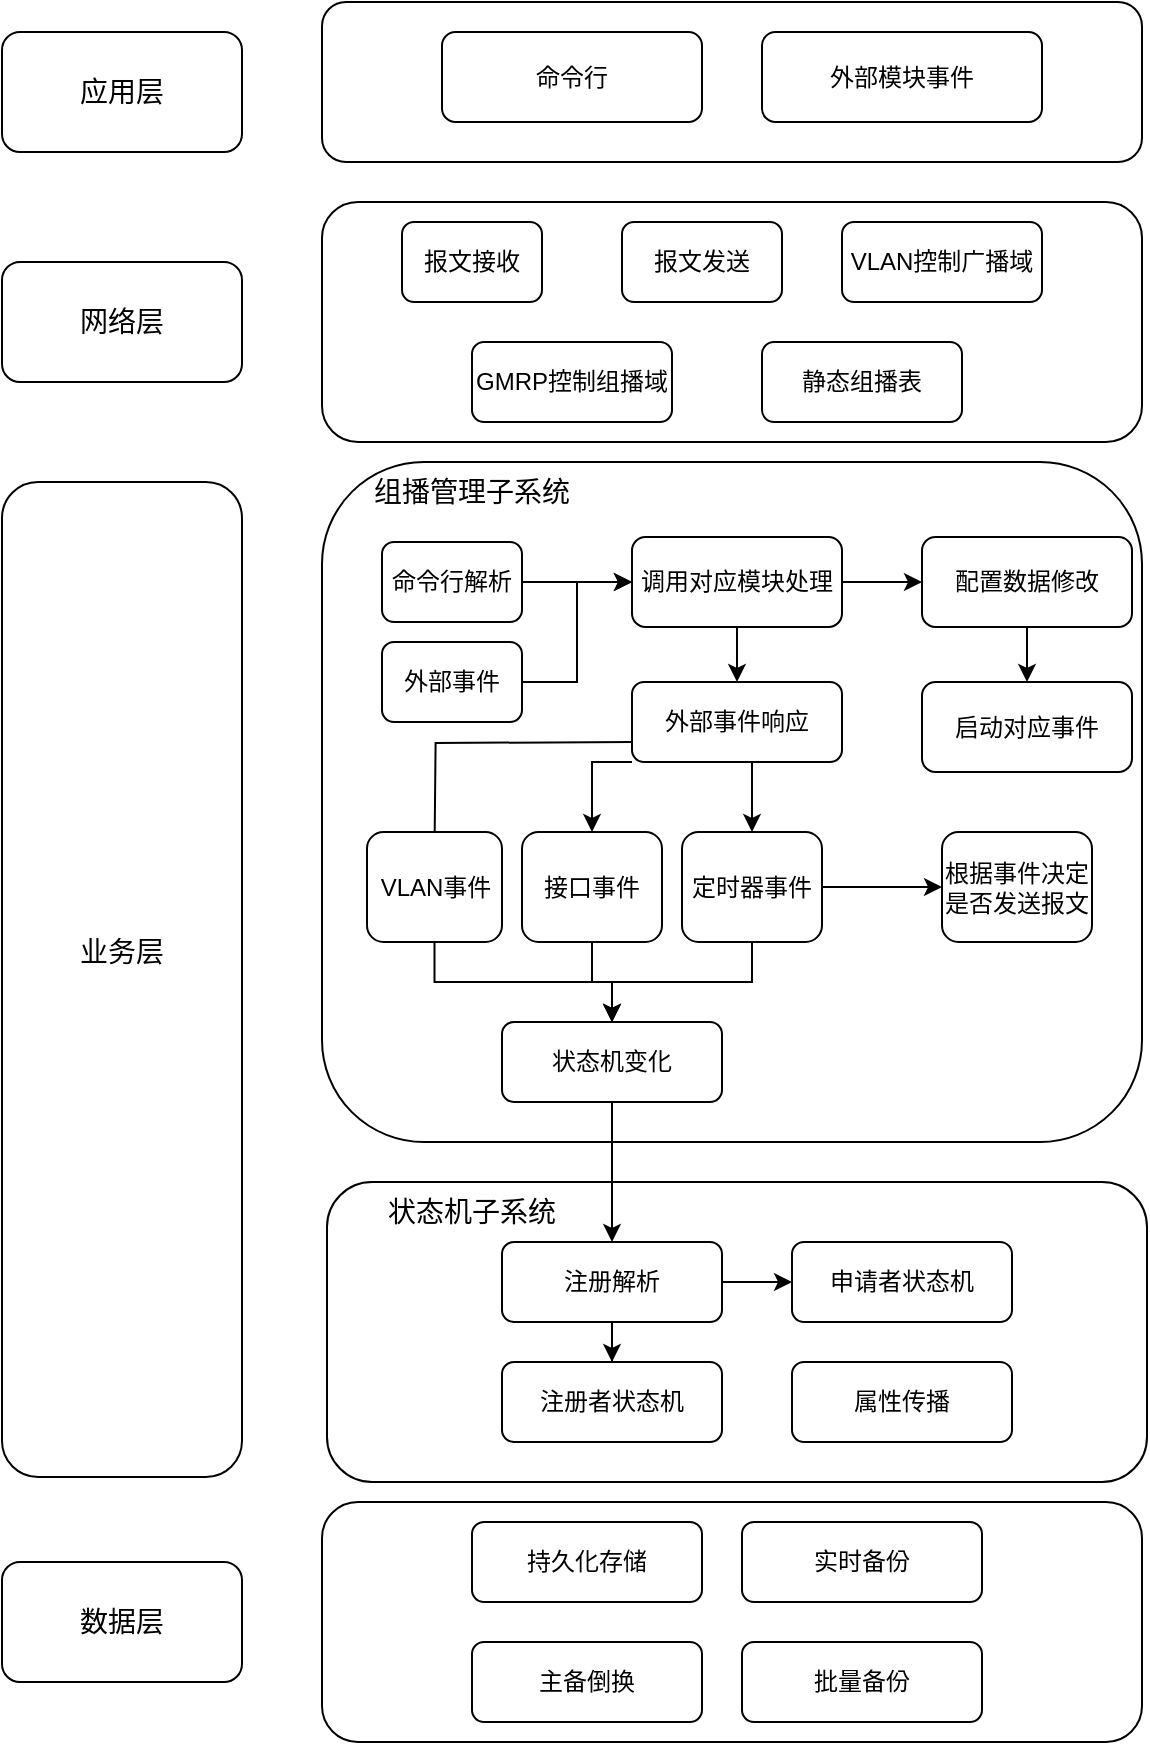 <mxfile version="22.1.5" type="github">
  <diagram name="第 1 页" id="efXt2ol2y2EKNB5jBHQW">
    <mxGraphModel dx="1026" dy="471" grid="1" gridSize="10" guides="1" tooltips="1" connect="1" arrows="1" fold="1" page="1" pageScale="1" pageWidth="827" pageHeight="1169" math="0" shadow="0">
      <root>
        <mxCell id="0" />
        <mxCell id="1" parent="0" />
        <mxCell id="TPhS0uvGKWLqgsUkQVMk-58" value="" style="rounded=1;whiteSpace=wrap;html=1;" vertex="1" parent="1">
          <mxGeometry x="252.5" y="760" width="410" height="150" as="geometry" />
        </mxCell>
        <mxCell id="TPhS0uvGKWLqgsUkQVMk-4" value="" style="rounded=1;whiteSpace=wrap;html=1;" vertex="1" parent="1">
          <mxGeometry x="90" y="185" width="120" height="60" as="geometry" />
        </mxCell>
        <mxCell id="TPhS0uvGKWLqgsUkQVMk-3" value="&lt;font style=&quot;font-size: 14px;&quot;&gt;应用层&lt;/font&gt;" style="text;html=1;strokeColor=none;fillColor=none;align=center;verticalAlign=middle;whiteSpace=wrap;rounded=0;" vertex="1" parent="1">
          <mxGeometry x="120" y="200" width="60" height="30" as="geometry" />
        </mxCell>
        <mxCell id="TPhS0uvGKWLqgsUkQVMk-5" value="" style="rounded=1;whiteSpace=wrap;html=1;" vertex="1" parent="1">
          <mxGeometry x="250" y="170" width="410" height="80" as="geometry" />
        </mxCell>
        <mxCell id="TPhS0uvGKWLqgsUkQVMk-6" value="命令行" style="rounded=1;whiteSpace=wrap;html=1;" vertex="1" parent="1">
          <mxGeometry x="310" y="185" width="130" height="45" as="geometry" />
        </mxCell>
        <mxCell id="TPhS0uvGKWLqgsUkQVMk-7" value="外部模块事件" style="rounded=1;whiteSpace=wrap;html=1;" vertex="1" parent="1">
          <mxGeometry x="470" y="185" width="140" height="45" as="geometry" />
        </mxCell>
        <mxCell id="TPhS0uvGKWLqgsUkQVMk-8" value="" style="rounded=1;whiteSpace=wrap;html=1;" vertex="1" parent="1">
          <mxGeometry x="90" y="300" width="120" height="60" as="geometry" />
        </mxCell>
        <mxCell id="TPhS0uvGKWLqgsUkQVMk-9" value="&lt;span style=&quot;font-size: 14px;&quot;&gt;网络层&lt;/span&gt;" style="text;html=1;strokeColor=none;fillColor=none;align=center;verticalAlign=middle;whiteSpace=wrap;rounded=0;" vertex="1" parent="1">
          <mxGeometry x="120" y="315" width="60" height="30" as="geometry" />
        </mxCell>
        <mxCell id="TPhS0uvGKWLqgsUkQVMk-10" value="" style="rounded=1;whiteSpace=wrap;html=1;" vertex="1" parent="1">
          <mxGeometry x="250" y="270" width="410" height="120" as="geometry" />
        </mxCell>
        <mxCell id="TPhS0uvGKWLqgsUkQVMk-11" value="报文接收" style="rounded=1;whiteSpace=wrap;html=1;" vertex="1" parent="1">
          <mxGeometry x="290" y="280" width="70" height="40" as="geometry" />
        </mxCell>
        <mxCell id="TPhS0uvGKWLqgsUkQVMk-15" value="报文发送" style="rounded=1;whiteSpace=wrap;html=1;" vertex="1" parent="1">
          <mxGeometry x="400" y="280" width="80" height="40" as="geometry" />
        </mxCell>
        <mxCell id="TPhS0uvGKWLqgsUkQVMk-17" value="VLAN控制广播域" style="rounded=1;whiteSpace=wrap;html=1;" vertex="1" parent="1">
          <mxGeometry x="510" y="280" width="100" height="40" as="geometry" />
        </mxCell>
        <mxCell id="TPhS0uvGKWLqgsUkQVMk-18" value="GMRP控制组播域" style="rounded=1;whiteSpace=wrap;html=1;" vertex="1" parent="1">
          <mxGeometry x="325" y="340" width="100" height="40" as="geometry" />
        </mxCell>
        <mxCell id="TPhS0uvGKWLqgsUkQVMk-19" value="静态组播表" style="rounded=1;whiteSpace=wrap;html=1;" vertex="1" parent="1">
          <mxGeometry x="470" y="340" width="100" height="40" as="geometry" />
        </mxCell>
        <mxCell id="TPhS0uvGKWLqgsUkQVMk-20" value="" style="rounded=1;whiteSpace=wrap;html=1;" vertex="1" parent="1">
          <mxGeometry x="90" y="410" width="120" height="497.5" as="geometry" />
        </mxCell>
        <mxCell id="TPhS0uvGKWLqgsUkQVMk-21" value="&lt;span style=&quot;font-size: 14px;&quot;&gt;业务层&lt;/span&gt;" style="text;html=1;strokeColor=none;fillColor=none;align=center;verticalAlign=middle;whiteSpace=wrap;rounded=0;" vertex="1" parent="1">
          <mxGeometry x="120" y="630" width="60" height="30" as="geometry" />
        </mxCell>
        <mxCell id="TPhS0uvGKWLqgsUkQVMk-22" value="" style="rounded=1;whiteSpace=wrap;html=1;" vertex="1" parent="1">
          <mxGeometry x="250" y="400" width="410" height="340" as="geometry" />
        </mxCell>
        <mxCell id="TPhS0uvGKWLqgsUkQVMk-29" value="&lt;font style=&quot;font-size: 14px;&quot;&gt;组播管理子系统&lt;/font&gt;" style="text;html=1;strokeColor=none;fillColor=none;align=center;verticalAlign=middle;whiteSpace=wrap;rounded=0;" vertex="1" parent="1">
          <mxGeometry x="260" y="400" width="130" height="30" as="geometry" />
        </mxCell>
        <mxCell id="TPhS0uvGKWLqgsUkQVMk-33" value="" style="edgeStyle=orthogonalEdgeStyle;rounded=0;orthogonalLoop=1;jettySize=auto;html=1;" edge="1" parent="1" source="TPhS0uvGKWLqgsUkQVMk-31" target="TPhS0uvGKWLqgsUkQVMk-32">
          <mxGeometry relative="1" as="geometry" />
        </mxCell>
        <mxCell id="TPhS0uvGKWLqgsUkQVMk-31" value="命令行解析" style="rounded=1;whiteSpace=wrap;html=1;" vertex="1" parent="1">
          <mxGeometry x="280" y="440" width="70" height="40" as="geometry" />
        </mxCell>
        <mxCell id="TPhS0uvGKWLqgsUkQVMk-37" style="edgeStyle=orthogonalEdgeStyle;rounded=0;orthogonalLoop=1;jettySize=auto;html=1;" edge="1" parent="1" source="TPhS0uvGKWLqgsUkQVMk-32" target="TPhS0uvGKWLqgsUkQVMk-36">
          <mxGeometry relative="1" as="geometry" />
        </mxCell>
        <mxCell id="TPhS0uvGKWLqgsUkQVMk-41" style="edgeStyle=orthogonalEdgeStyle;rounded=0;orthogonalLoop=1;jettySize=auto;html=1;" edge="1" parent="1" source="TPhS0uvGKWLqgsUkQVMk-32" target="TPhS0uvGKWLqgsUkQVMk-40">
          <mxGeometry relative="1" as="geometry" />
        </mxCell>
        <mxCell id="TPhS0uvGKWLqgsUkQVMk-32" value="调用对应模块处理" style="whiteSpace=wrap;html=1;rounded=1;" vertex="1" parent="1">
          <mxGeometry x="405" y="437.5" width="105" height="45" as="geometry" />
        </mxCell>
        <mxCell id="TPhS0uvGKWLqgsUkQVMk-35" style="edgeStyle=orthogonalEdgeStyle;rounded=0;orthogonalLoop=1;jettySize=auto;html=1;entryX=0;entryY=0.5;entryDx=0;entryDy=0;" edge="1" parent="1" source="TPhS0uvGKWLqgsUkQVMk-34" target="TPhS0uvGKWLqgsUkQVMk-32">
          <mxGeometry relative="1" as="geometry" />
        </mxCell>
        <mxCell id="TPhS0uvGKWLqgsUkQVMk-34" value="外部事件" style="rounded=1;whiteSpace=wrap;html=1;" vertex="1" parent="1">
          <mxGeometry x="280" y="490" width="70" height="40" as="geometry" />
        </mxCell>
        <mxCell id="TPhS0uvGKWLqgsUkQVMk-39" value="" style="edgeStyle=orthogonalEdgeStyle;rounded=0;orthogonalLoop=1;jettySize=auto;html=1;" edge="1" parent="1" source="TPhS0uvGKWLqgsUkQVMk-36" target="TPhS0uvGKWLqgsUkQVMk-50">
          <mxGeometry relative="1" as="geometry">
            <mxPoint x="602.5" y="510" as="targetPoint" />
          </mxGeometry>
        </mxCell>
        <mxCell id="TPhS0uvGKWLqgsUkQVMk-36" value="配置数据修改" style="whiteSpace=wrap;html=1;rounded=1;" vertex="1" parent="1">
          <mxGeometry x="550" y="437.5" width="105" height="45" as="geometry" />
        </mxCell>
        <mxCell id="TPhS0uvGKWLqgsUkQVMk-45" style="edgeStyle=orthogonalEdgeStyle;rounded=0;orthogonalLoop=1;jettySize=auto;html=1;entryX=0.5;entryY=0;entryDx=0;entryDy=0;" edge="1" parent="1">
          <mxGeometry relative="1" as="geometry">
            <mxPoint x="405" y="540" as="sourcePoint" />
            <mxPoint x="306.25" y="595" as="targetPoint" />
          </mxGeometry>
        </mxCell>
        <mxCell id="TPhS0uvGKWLqgsUkQVMk-46" style="edgeStyle=orthogonalEdgeStyle;rounded=0;orthogonalLoop=1;jettySize=auto;html=1;" edge="1" parent="1" source="TPhS0uvGKWLqgsUkQVMk-40" target="TPhS0uvGKWLqgsUkQVMk-43">
          <mxGeometry relative="1" as="geometry">
            <Array as="points">
              <mxPoint x="385" y="550" />
            </Array>
          </mxGeometry>
        </mxCell>
        <mxCell id="TPhS0uvGKWLqgsUkQVMk-48" style="edgeStyle=orthogonalEdgeStyle;rounded=0;orthogonalLoop=1;jettySize=auto;html=1;" edge="1" parent="1" source="TPhS0uvGKWLqgsUkQVMk-40" target="TPhS0uvGKWLqgsUkQVMk-44">
          <mxGeometry relative="1" as="geometry">
            <Array as="points">
              <mxPoint x="465" y="560" />
              <mxPoint x="465" y="560" />
            </Array>
          </mxGeometry>
        </mxCell>
        <mxCell id="TPhS0uvGKWLqgsUkQVMk-40" value="外部事件响应" style="whiteSpace=wrap;html=1;rounded=1;" vertex="1" parent="1">
          <mxGeometry x="405" y="510" width="105" height="40" as="geometry" />
        </mxCell>
        <mxCell id="TPhS0uvGKWLqgsUkQVMk-53" style="edgeStyle=orthogonalEdgeStyle;rounded=0;orthogonalLoop=1;jettySize=auto;html=1;entryX=0.5;entryY=0;entryDx=0;entryDy=0;" edge="1" parent="1" source="TPhS0uvGKWLqgsUkQVMk-42" target="TPhS0uvGKWLqgsUkQVMk-52">
          <mxGeometry relative="1" as="geometry" />
        </mxCell>
        <mxCell id="TPhS0uvGKWLqgsUkQVMk-42" value="VLAN事件" style="whiteSpace=wrap;html=1;rounded=1;" vertex="1" parent="1">
          <mxGeometry x="272.5" y="585" width="67.5" height="55" as="geometry" />
        </mxCell>
        <mxCell id="TPhS0uvGKWLqgsUkQVMk-54" style="edgeStyle=orthogonalEdgeStyle;rounded=0;orthogonalLoop=1;jettySize=auto;html=1;" edge="1" parent="1" source="TPhS0uvGKWLqgsUkQVMk-43" target="TPhS0uvGKWLqgsUkQVMk-52">
          <mxGeometry relative="1" as="geometry" />
        </mxCell>
        <mxCell id="TPhS0uvGKWLqgsUkQVMk-43" value="接口事件" style="whiteSpace=wrap;html=1;rounded=1;" vertex="1" parent="1">
          <mxGeometry x="350" y="585" width="70" height="55" as="geometry" />
        </mxCell>
        <mxCell id="TPhS0uvGKWLqgsUkQVMk-55" style="edgeStyle=orthogonalEdgeStyle;rounded=0;orthogonalLoop=1;jettySize=auto;html=1;" edge="1" parent="1" source="TPhS0uvGKWLqgsUkQVMk-44" target="TPhS0uvGKWLqgsUkQVMk-52">
          <mxGeometry relative="1" as="geometry" />
        </mxCell>
        <mxCell id="TPhS0uvGKWLqgsUkQVMk-57" value="" style="edgeStyle=orthogonalEdgeStyle;rounded=0;orthogonalLoop=1;jettySize=auto;html=1;" edge="1" parent="1" source="TPhS0uvGKWLqgsUkQVMk-44" target="TPhS0uvGKWLqgsUkQVMk-56">
          <mxGeometry relative="1" as="geometry" />
        </mxCell>
        <mxCell id="TPhS0uvGKWLqgsUkQVMk-44" value="定时器事件" style="whiteSpace=wrap;html=1;rounded=1;" vertex="1" parent="1">
          <mxGeometry x="430" y="585" width="70" height="55" as="geometry" />
        </mxCell>
        <mxCell id="TPhS0uvGKWLqgsUkQVMk-50" value="启动对应事件" style="whiteSpace=wrap;html=1;rounded=1;" vertex="1" parent="1">
          <mxGeometry x="550" y="510" width="105" height="45" as="geometry" />
        </mxCell>
        <mxCell id="TPhS0uvGKWLqgsUkQVMk-61" style="edgeStyle=orthogonalEdgeStyle;rounded=0;orthogonalLoop=1;jettySize=auto;html=1;" edge="1" parent="1" source="TPhS0uvGKWLqgsUkQVMk-52" target="TPhS0uvGKWLqgsUkQVMk-60">
          <mxGeometry relative="1" as="geometry" />
        </mxCell>
        <mxCell id="TPhS0uvGKWLqgsUkQVMk-52" value="状态机变化" style="rounded=1;whiteSpace=wrap;html=1;" vertex="1" parent="1">
          <mxGeometry x="340" y="680" width="110" height="40" as="geometry" />
        </mxCell>
        <mxCell id="TPhS0uvGKWLqgsUkQVMk-56" value="根据事件决定是否发送报文" style="whiteSpace=wrap;html=1;rounded=1;" vertex="1" parent="1">
          <mxGeometry x="560" y="585" width="75" height="55" as="geometry" />
        </mxCell>
        <mxCell id="TPhS0uvGKWLqgsUkQVMk-59" value="&lt;font style=&quot;font-size: 14px;&quot;&gt;状态机子系统&lt;/font&gt;" style="text;html=1;strokeColor=none;fillColor=none;align=center;verticalAlign=middle;whiteSpace=wrap;rounded=0;" vertex="1" parent="1">
          <mxGeometry x="260" y="760" width="130" height="30" as="geometry" />
        </mxCell>
        <mxCell id="TPhS0uvGKWLqgsUkQVMk-66" style="edgeStyle=orthogonalEdgeStyle;rounded=0;orthogonalLoop=1;jettySize=auto;html=1;" edge="1" parent="1" source="TPhS0uvGKWLqgsUkQVMk-60" target="TPhS0uvGKWLqgsUkQVMk-65">
          <mxGeometry relative="1" as="geometry" />
        </mxCell>
        <mxCell id="TPhS0uvGKWLqgsUkQVMk-68" style="edgeStyle=orthogonalEdgeStyle;rounded=0;orthogonalLoop=1;jettySize=auto;html=1;entryX=0.5;entryY=0;entryDx=0;entryDy=0;" edge="1" parent="1" source="TPhS0uvGKWLqgsUkQVMk-60" target="TPhS0uvGKWLqgsUkQVMk-63">
          <mxGeometry relative="1" as="geometry" />
        </mxCell>
        <mxCell id="TPhS0uvGKWLqgsUkQVMk-60" value="注册解析" style="rounded=1;whiteSpace=wrap;html=1;" vertex="1" parent="1">
          <mxGeometry x="340" y="790" width="110" height="40" as="geometry" />
        </mxCell>
        <mxCell id="TPhS0uvGKWLqgsUkQVMk-63" value="注册者状态机" style="rounded=1;whiteSpace=wrap;html=1;" vertex="1" parent="1">
          <mxGeometry x="340" y="850" width="110" height="40" as="geometry" />
        </mxCell>
        <mxCell id="TPhS0uvGKWLqgsUkQVMk-64" value="属性传播" style="rounded=1;whiteSpace=wrap;html=1;" vertex="1" parent="1">
          <mxGeometry x="485" y="850" width="110" height="40" as="geometry" />
        </mxCell>
        <mxCell id="TPhS0uvGKWLqgsUkQVMk-65" value="申请者状态机" style="rounded=1;whiteSpace=wrap;html=1;" vertex="1" parent="1">
          <mxGeometry x="485" y="790" width="110" height="40" as="geometry" />
        </mxCell>
        <mxCell id="TPhS0uvGKWLqgsUkQVMk-74" value="" style="rounded=1;whiteSpace=wrap;html=1;" vertex="1" parent="1">
          <mxGeometry x="90" y="950" width="120" height="60" as="geometry" />
        </mxCell>
        <mxCell id="TPhS0uvGKWLqgsUkQVMk-75" value="&lt;span style=&quot;font-size: 14px;&quot;&gt;数据层&lt;/span&gt;" style="text;html=1;strokeColor=none;fillColor=none;align=center;verticalAlign=middle;whiteSpace=wrap;rounded=0;" vertex="1" parent="1">
          <mxGeometry x="120" y="965" width="60" height="30" as="geometry" />
        </mxCell>
        <mxCell id="TPhS0uvGKWLqgsUkQVMk-76" value="" style="rounded=1;whiteSpace=wrap;html=1;" vertex="1" parent="1">
          <mxGeometry x="250" y="920" width="410" height="120" as="geometry" />
        </mxCell>
        <mxCell id="TPhS0uvGKWLqgsUkQVMk-77" value="持久化存储" style="rounded=1;whiteSpace=wrap;html=1;" vertex="1" parent="1">
          <mxGeometry x="325" y="930" width="115" height="40" as="geometry" />
        </mxCell>
        <mxCell id="TPhS0uvGKWLqgsUkQVMk-78" value="实时备份" style="rounded=1;whiteSpace=wrap;html=1;" vertex="1" parent="1">
          <mxGeometry x="460" y="930" width="120" height="40" as="geometry" />
        </mxCell>
        <mxCell id="TPhS0uvGKWLqgsUkQVMk-79" value="批量备份" style="rounded=1;whiteSpace=wrap;html=1;" vertex="1" parent="1">
          <mxGeometry x="460" y="990" width="120" height="40" as="geometry" />
        </mxCell>
        <mxCell id="TPhS0uvGKWLqgsUkQVMk-80" value="主备倒换" style="rounded=1;whiteSpace=wrap;html=1;" vertex="1" parent="1">
          <mxGeometry x="325" y="990" width="115" height="40" as="geometry" />
        </mxCell>
      </root>
    </mxGraphModel>
  </diagram>
</mxfile>
